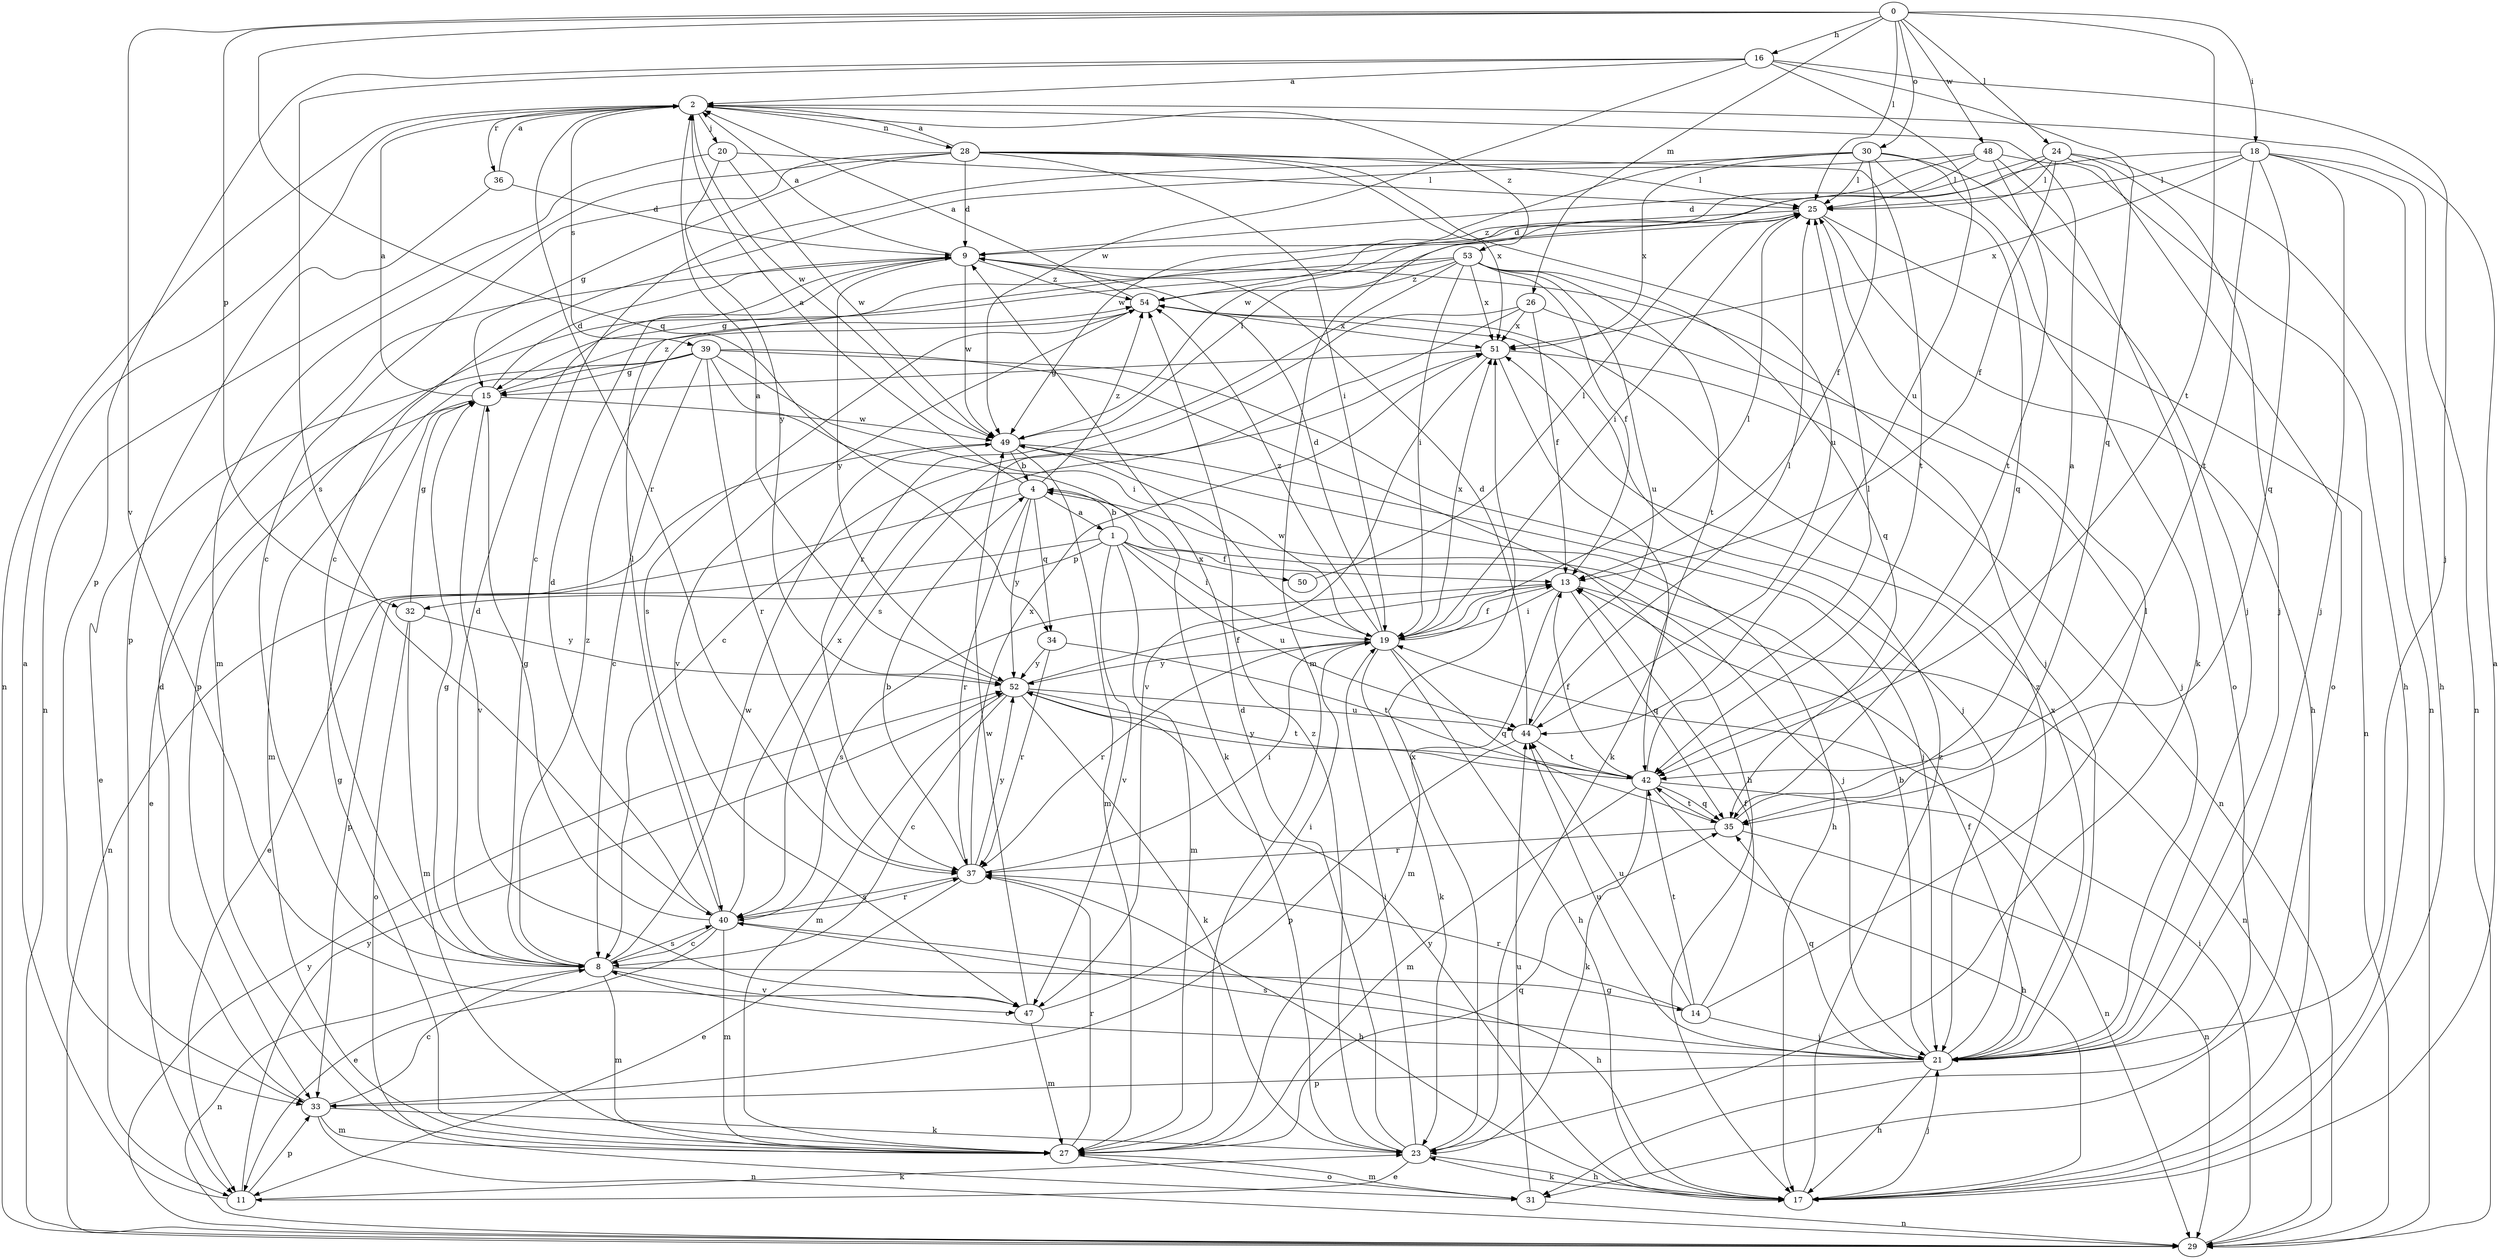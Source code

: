 strict digraph  {
0;
1;
2;
4;
8;
9;
11;
13;
14;
15;
16;
17;
18;
19;
20;
21;
23;
24;
25;
26;
27;
28;
29;
30;
31;
32;
33;
34;
35;
36;
37;
39;
40;
42;
44;
47;
48;
49;
50;
51;
52;
53;
54;
0 -> 16  [label=h];
0 -> 18  [label=i];
0 -> 24  [label=l];
0 -> 25  [label=l];
0 -> 26  [label=m];
0 -> 30  [label=o];
0 -> 32  [label=p];
0 -> 34  [label=q];
0 -> 42  [label=t];
0 -> 47  [label=v];
0 -> 48  [label=w];
1 -> 4  [label=b];
1 -> 13  [label=f];
1 -> 19  [label=i];
1 -> 27  [label=m];
1 -> 32  [label=p];
1 -> 33  [label=p];
1 -> 44  [label=u];
1 -> 47  [label=v];
1 -> 50  [label=x];
2 -> 20  [label=j];
2 -> 28  [label=n];
2 -> 29  [label=n];
2 -> 36  [label=r];
2 -> 37  [label=r];
2 -> 39  [label=s];
2 -> 49  [label=w];
2 -> 53  [label=z];
4 -> 1  [label=a];
4 -> 2  [label=a];
4 -> 11  [label=e];
4 -> 21  [label=j];
4 -> 34  [label=q];
4 -> 37  [label=r];
4 -> 52  [label=y];
4 -> 54  [label=z];
8 -> 9  [label=d];
8 -> 14  [label=g];
8 -> 15  [label=g];
8 -> 27  [label=m];
8 -> 29  [label=n];
8 -> 40  [label=s];
8 -> 47  [label=v];
8 -> 49  [label=w];
8 -> 54  [label=z];
9 -> 2  [label=a];
9 -> 21  [label=j];
9 -> 49  [label=w];
9 -> 52  [label=y];
9 -> 54  [label=z];
11 -> 2  [label=a];
11 -> 23  [label=k];
11 -> 33  [label=p];
11 -> 52  [label=y];
13 -> 19  [label=i];
13 -> 27  [label=m];
13 -> 29  [label=n];
13 -> 35  [label=q];
13 -> 40  [label=s];
14 -> 13  [label=f];
14 -> 21  [label=j];
14 -> 25  [label=l];
14 -> 37  [label=r];
14 -> 42  [label=t];
14 -> 44  [label=u];
15 -> 2  [label=a];
15 -> 9  [label=d];
15 -> 11  [label=e];
15 -> 47  [label=v];
15 -> 49  [label=w];
15 -> 54  [label=z];
16 -> 2  [label=a];
16 -> 21  [label=j];
16 -> 33  [label=p];
16 -> 35  [label=q];
16 -> 40  [label=s];
16 -> 44  [label=u];
16 -> 49  [label=w];
17 -> 2  [label=a];
17 -> 21  [label=j];
17 -> 23  [label=k];
17 -> 52  [label=y];
17 -> 54  [label=z];
18 -> 17  [label=h];
18 -> 21  [label=j];
18 -> 25  [label=l];
18 -> 29  [label=n];
18 -> 35  [label=q];
18 -> 42  [label=t];
18 -> 49  [label=w];
18 -> 51  [label=x];
19 -> 9  [label=d];
19 -> 13  [label=f];
19 -> 17  [label=h];
19 -> 23  [label=k];
19 -> 25  [label=l];
19 -> 35  [label=q];
19 -> 37  [label=r];
19 -> 49  [label=w];
19 -> 51  [label=x];
19 -> 52  [label=y];
19 -> 54  [label=z];
20 -> 25  [label=l];
20 -> 29  [label=n];
20 -> 49  [label=w];
20 -> 52  [label=y];
21 -> 4  [label=b];
21 -> 8  [label=c];
21 -> 13  [label=f];
21 -> 17  [label=h];
21 -> 33  [label=p];
21 -> 35  [label=q];
21 -> 40  [label=s];
21 -> 44  [label=u];
21 -> 51  [label=x];
21 -> 54  [label=z];
23 -> 9  [label=d];
23 -> 11  [label=e];
23 -> 17  [label=h];
23 -> 19  [label=i];
23 -> 51  [label=x];
23 -> 54  [label=z];
24 -> 13  [label=f];
24 -> 21  [label=j];
24 -> 25  [label=l];
24 -> 27  [label=m];
24 -> 29  [label=n];
24 -> 31  [label=o];
24 -> 54  [label=z];
25 -> 9  [label=d];
25 -> 17  [label=h];
25 -> 19  [label=i];
25 -> 29  [label=n];
26 -> 8  [label=c];
26 -> 13  [label=f];
26 -> 21  [label=j];
26 -> 40  [label=s];
26 -> 51  [label=x];
27 -> 15  [label=g];
27 -> 31  [label=o];
27 -> 35  [label=q];
27 -> 37  [label=r];
28 -> 2  [label=a];
28 -> 8  [label=c];
28 -> 9  [label=d];
28 -> 15  [label=g];
28 -> 19  [label=i];
28 -> 25  [label=l];
28 -> 27  [label=m];
28 -> 42  [label=t];
28 -> 44  [label=u];
28 -> 51  [label=x];
29 -> 19  [label=i];
29 -> 52  [label=y];
30 -> 8  [label=c];
30 -> 13  [label=f];
30 -> 21  [label=j];
30 -> 23  [label=k];
30 -> 25  [label=l];
30 -> 35  [label=q];
30 -> 49  [label=w];
30 -> 51  [label=x];
31 -> 27  [label=m];
31 -> 29  [label=n];
31 -> 44  [label=u];
32 -> 15  [label=g];
32 -> 27  [label=m];
32 -> 31  [label=o];
32 -> 52  [label=y];
33 -> 8  [label=c];
33 -> 9  [label=d];
33 -> 23  [label=k];
33 -> 27  [label=m];
33 -> 29  [label=n];
34 -> 37  [label=r];
34 -> 42  [label=t];
34 -> 52  [label=y];
35 -> 2  [label=a];
35 -> 29  [label=n];
35 -> 37  [label=r];
35 -> 42  [label=t];
36 -> 2  [label=a];
36 -> 9  [label=d];
36 -> 33  [label=p];
37 -> 4  [label=b];
37 -> 11  [label=e];
37 -> 17  [label=h];
37 -> 19  [label=i];
37 -> 40  [label=s];
37 -> 51  [label=x];
37 -> 52  [label=y];
39 -> 8  [label=c];
39 -> 11  [label=e];
39 -> 15  [label=g];
39 -> 17  [label=h];
39 -> 19  [label=i];
39 -> 21  [label=j];
39 -> 23  [label=k];
39 -> 27  [label=m];
39 -> 37  [label=r];
40 -> 8  [label=c];
40 -> 9  [label=d];
40 -> 11  [label=e];
40 -> 15  [label=g];
40 -> 17  [label=h];
40 -> 25  [label=l];
40 -> 27  [label=m];
40 -> 37  [label=r];
40 -> 51  [label=x];
42 -> 13  [label=f];
42 -> 17  [label=h];
42 -> 23  [label=k];
42 -> 25  [label=l];
42 -> 27  [label=m];
42 -> 29  [label=n];
42 -> 35  [label=q];
42 -> 52  [label=y];
44 -> 9  [label=d];
44 -> 25  [label=l];
44 -> 33  [label=p];
44 -> 42  [label=t];
47 -> 19  [label=i];
47 -> 27  [label=m];
47 -> 49  [label=w];
48 -> 8  [label=c];
48 -> 9  [label=d];
48 -> 17  [label=h];
48 -> 25  [label=l];
48 -> 31  [label=o];
48 -> 42  [label=t];
49 -> 4  [label=b];
49 -> 17  [label=h];
49 -> 21  [label=j];
49 -> 25  [label=l];
49 -> 27  [label=m];
49 -> 29  [label=n];
50 -> 25  [label=l];
51 -> 15  [label=g];
51 -> 23  [label=k];
51 -> 29  [label=n];
51 -> 47  [label=v];
52 -> 2  [label=a];
52 -> 8  [label=c];
52 -> 13  [label=f];
52 -> 23  [label=k];
52 -> 27  [label=m];
52 -> 42  [label=t];
52 -> 44  [label=u];
53 -> 13  [label=f];
53 -> 15  [label=g];
53 -> 19  [label=i];
53 -> 33  [label=p];
53 -> 35  [label=q];
53 -> 37  [label=r];
53 -> 42  [label=t];
53 -> 44  [label=u];
53 -> 51  [label=x];
53 -> 54  [label=z];
54 -> 2  [label=a];
54 -> 40  [label=s];
54 -> 47  [label=v];
54 -> 51  [label=x];
}
